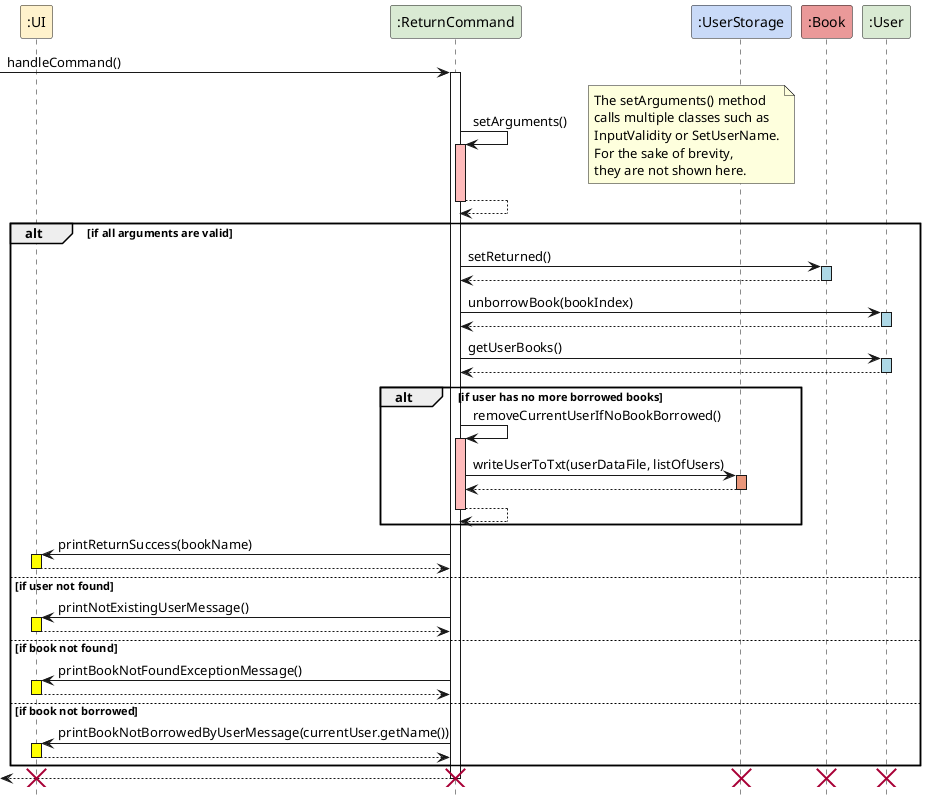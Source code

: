 @startuml
' Define colors using preprocessor directives
!define UI_COLOR #FFF2CC
!define RETURN_COLOR #D9EAD3
!define USERSTORAGE_COLOR #C9DAF8
!define BOOK_COLOR #EA9999
!define USER_COLOR #D9EAD3

hide footbox

' Define participants with colors
participant ":UI" as Ui UI_COLOR
participant ":ReturnCommand" as retCmd RETURN_COLOR
participant ":UserStorage" as uStorage USERSTORAGE_COLOR
participant ":Book" as book BOOK_COLOR
participant ":User" as user USER_COLOR

' Sequence of interactions
[-> retCmd : handleCommand()
activate retCmd

retCmd -> retCmd : setArguments()
note right
     The setArguments() method
     calls multiple classes such as
     InputValidity or SetUserName.
     For the sake of brevity,
     they are not shown here.
end note
activate retCmd #FFBBBB
retCmd --> retCmd
deactivate retCmd

alt if all arguments are valid
    retCmd -> book : setReturned()
    activate book #ADD8E6
    book --> retCmd
    deactivate book

    retCmd -> user : unborrowBook(bookIndex)
    activate user #ADD8E6
    user --> retCmd
    deactivate user

    ' Check if the user has no more borrowed books and remove them if necessary
    retCmd -> user : getUserBooks()
    activate user #ADD8E6
    user --> retCmd
    deactivate user

    alt if user has no more borrowed books
        retCmd -> retCmd : removeCurrentUserIfNoBookBorrowed()
        activate retCmd #FFBBBB
        retCmd -> uStorage : writeUserToTxt(userDataFile, listOfUsers)
        activate uStorage #DarkSalmon
        uStorage --> retCmd
        deactivate uStorage

        retCmd --> retCmd
        deactivate retCmd

    end

    retCmd -> Ui : printReturnSuccess(bookName)
    activate Ui #Yellow
    Ui --> retCmd
    deactivate Ui

else if user not found
    retCmd -> Ui : printNotExistingUserMessage()
    activate Ui #Yellow
    Ui --> retCmd
    deactivate Ui
    
else if book not found
    retCmd -> Ui : printBookNotFoundExceptionMessage()
    activate Ui #Yellow
    Ui --> retCmd
    deactivate Ui

else if book not borrowed
    retCmd -> Ui : printBookNotBorrowedByUserMessage(currentUser.getName())
    activate Ui #Yellow
    Ui --> retCmd
    deactivate Ui

end


[<-- retCmd
destroy book
destroy uStorage
destroy Ui
destroy retCmd
destroy user
deactivate retCmd

@enduml
